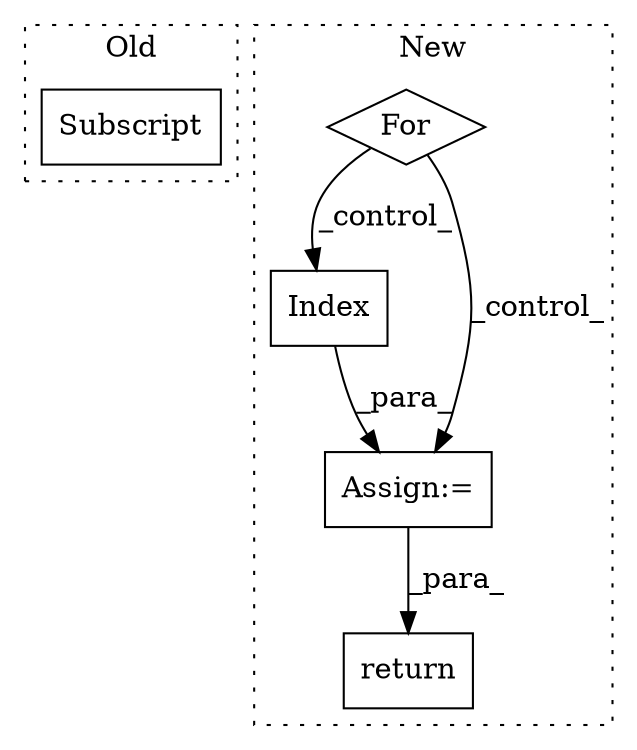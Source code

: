 digraph G {
subgraph cluster0 {
1 [label="Subscript" a="63" s="5303,0" l="52,0" shape="box"];
label = "Old";
style="dotted";
}
subgraph cluster1 {
2 [label="Index" a="46" s="7205,7233" l="18,1" shape="box"];
3 [label="Assign:=" a="68" s="7202" l="3" shape="box"];
4 [label="For" a="107" s="7077,7117" l="4,14" shape="diamond"];
5 [label="return" a="93" s="7243" l="7" shape="box"];
label = "New";
style="dotted";
}
2 -> 3 [label="_para_"];
3 -> 5 [label="_para_"];
4 -> 2 [label="_control_"];
4 -> 3 [label="_control_"];
}